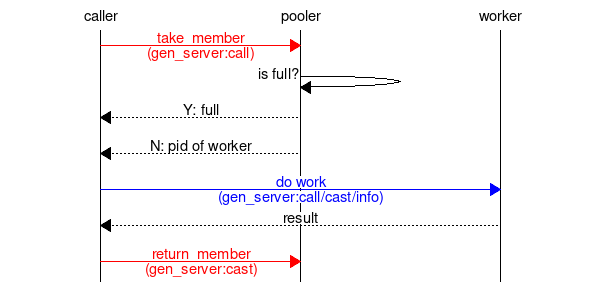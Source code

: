 msc {
    caller, pooler, worker;

    caller=>pooler
      [ label = "take_member\n(gen_server:call)",
        textcolour = "red",
        linecolour = "red"
      ];
    pooler=>pooler [ label = "is full?" ];

    pooler>>caller [ label = "Y: full" ];
    pooler>>caller [ label = "N: pid of worker" ];
    caller=>worker
      [ label = "do work\n(gen_server:call/cast/info)",
        textcolour = "blue",
        linecolour = "blue"
      ];
    worker>>caller [ label = "result" ];
    caller=>pooler
      [ label = "return_member\n(gen_server:cast)",
        textcolour = "red",
        linecolour = "red"
      ];
}
